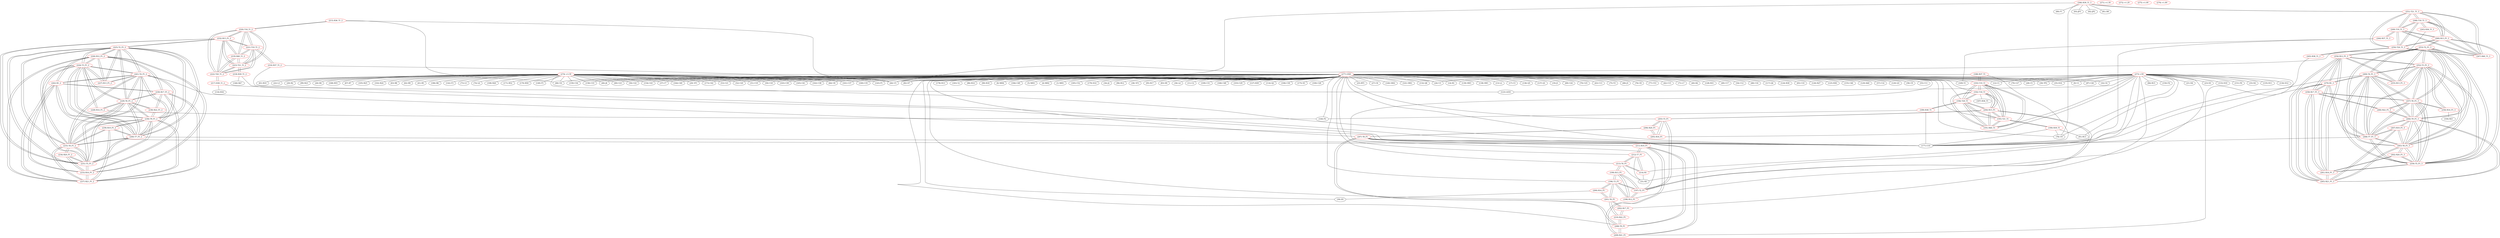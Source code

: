 graph {
	188 [label="(188) R37_T1" color=red]
	44 [label="(44) U5"]
	177 [label="(177) U10"]
	193 [label="(193) T19_T1"]
	189 [label="(189) R38_T1" color=red]
	177 [label="(177) U10"]
	144 [label="(144) P2"]
	194 [label="(194) T20_T1"]
	190 [label="(190) R39_T1" color=red]
	78 [label="(78) U9"]
	91 [label="(91) R13"]
	177 [label="(177) U10"]
	195 [label="(195) T21_T1"]
	191 [label="(191) R40_T1" color=red]
	204 [label="(204) R15_P1"]
	192 [label="(192) T18_T1"]
	195 [label="(195) T21_T1"]
	194 [label="(194) T20_T1"]
	193 [label="(193) T19_T1"]
	192 [label="(192) T18_T1" color=red]
	187 [label="(187) R36_T1"]
	204 [label="(204) R15_P1"]
	195 [label="(195) T21_T1"]
	194 [label="(194) T20_T1"]
	193 [label="(193) T19_T1"]
	191 [label="(191) R40_T1"]
	193 [label="(193) T19_T1" color=red]
	188 [label="(188) R37_T1"]
	204 [label="(204) R15_P1"]
	192 [label="(192) T18_T1"]
	195 [label="(195) T21_T1"]
	194 [label="(194) T20_T1"]
	191 [label="(191) R40_T1"]
	194 [label="(194) T20_T1" color=red]
	189 [label="(189) R38_T1"]
	204 [label="(204) R15_P1"]
	192 [label="(192) T18_T1"]
	195 [label="(195) T21_T1"]
	193 [label="(193) T19_T1"]
	191 [label="(191) R40_T1"]
	195 [label="(195) T21_T1" color=red]
	190 [label="(190) R39_T1"]
	204 [label="(204) R15_P1"]
	192 [label="(192) T18_T1"]
	194 [label="(194) T20_T1"]
	193 [label="(193) T19_T1"]
	191 [label="(191) R40_T1"]
	196 [label="(196) T3_P1" color=red]
	200 [label="(200) R14_P1"]
	201 [label="(201) T6_P1"]
	199 [label="(199) R13_P1"]
	198 [label="(198) R12_P1"]
	197 [label="(197) T2_P1"]
	197 [label="(197) T2_P1" color=red]
	199 [label="(199) R13_P1"]
	196 [label="(196) T3_P1"]
	198 [label="(198) R12_P1"]
	203 [label="(203) T5_P1"]
	204 [label="(204) R15_P1"]
	198 [label="(198) R12_P1" color=red]
	199 [label="(199) R13_P1"]
	196 [label="(196) T3_P1"]
	197 [label="(197) T2_P1"]
	199 [label="(199) R13_P1" color=red]
	213 [label="(213) T4_P1"]
	196 [label="(196) T3_P1"]
	198 [label="(198) R12_P1"]
	197 [label="(197) T2_P1"]
	200 [label="(200) R14_P1" color=red]
	39 [label="(39) D5"]
	196 [label="(196) T3_P1"]
	201 [label="(201) T6_P1"]
	201 [label="(201) T6_P1" color=red]
	200 [label="(200) R14_P1"]
	196 [label="(196) T3_P1"]
	210 [label="(210) R22_P1"]
	202 [label="(202) R17_P1"]
	202 [label="(202) R17_P1" color=red]
	210 [label="(210) R22_P1"]
	201 [label="(201) T6_P1"]
	203 [label="(203) T5_P1" color=red]
	197 [label="(197) T2_P1"]
	204 [label="(204) R15_P1"]
	205 [label="(205) R16_P1"]
	206 [label="(206) R20_P1"]
	204 [label="(204) R15_P1" color=red]
	192 [label="(192) T18_T1"]
	195 [label="(195) T21_T1"]
	194 [label="(194) T20_T1"]
	193 [label="(193) T19_T1"]
	191 [label="(191) R40_T1"]
	197 [label="(197) T2_P1"]
	203 [label="(203) T5_P1"]
	205 [label="(205) R16_P1" color=red]
	203 [label="(203) T5_P1"]
	206 [label="(206) R20_P1"]
	206 [label="(206) R20_P1" color=red]
	207 [label="(207) T8_P1"]
	205 [label="(205) R16_P1"]
	203 [label="(203) T5_P1"]
	207 [label="(207) T8_P1" color=red]
	208 [label="(208) T9_P1"]
	209 [label="(209) R21_P1"]
	211 [label="(211) R19_P1"]
	206 [label="(206) R20_P1"]
	208 [label="(208) T9_P1" color=red]
	210 [label="(210) R22_P1"]
	209 [label="(209) R21_P1"]
	207 [label="(207) T8_P1"]
	211 [label="(211) R19_P1"]
	209 [label="(209) R21_P1" color=red]
	208 [label="(208) T9_P1"]
	207 [label="(207) T8_P1"]
	211 [label="(211) R19_P1"]
	210 [label="(210) R22_P1" color=red]
	208 [label="(208) T9_P1"]
	201 [label="(201) T6_P1"]
	202 [label="(202) R17_P1"]
	211 [label="(211) R19_P1" color=red]
	208 [label="(208) T9_P1"]
	209 [label="(209) R21_P1"]
	207 [label="(207) T8_P1"]
	212 [label="(212) T7_P1"]
	212 [label="(212) T7_P1" color=red]
	214 [label="(214) R1"]
	213 [label="(213) T4_P1"]
	31 [label="(31) R3"]
	211 [label="(211) R19_P1"]
	213 [label="(213) T4_P1" color=red]
	199 [label="(199) R13_P1"]
	214 [label="(214) R1"]
	212 [label="(212) T7_P1"]
	31 [label="(31) R3"]
	214 [label="(214) R1" color=red]
	213 [label="(213) T4_P1"]
	212 [label="(212) T7_P1"]
	31 [label="(31) R3"]
	215 [label="(215) R36_T1_2" color=red]
	44 [label="(44) U5"]
	66 [label="(66) U6"]
	220 [label="(220) T18_T1_2"]
	216 [label="(216) R37_T1_2" color=red]
	177 [label="(177) U10"]
	143 [label="(143) P1"]
	221 [label="(221) T19_T1_2"]
	217 [label="(217) R38_T1_2" color=red]
	123 [label="(123) LED1"]
	116 [label="(116) R34"]
	222 [label="(222) T20_T1_2"]
	218 [label="(218) R39_T1_2" color=red]
	146 [label="(146) R47"]
	177 [label="(177) U10"]
	223 [label="(223) T21_T1_2"]
	219 [label="(219) R40_T1_2" color=red]
	232 [label="(232) R15_P1_2"]
	220 [label="(220) T18_T1_2"]
	223 [label="(223) T21_T1_2"]
	222 [label="(222) T20_T1_2"]
	221 [label="(221) T19_T1_2"]
	220 [label="(220) T18_T1_2" color=red]
	222 [label="(222) T20_T1_2"]
	221 [label="(221) T19_T1_2"]
	223 [label="(223) T21_T1_2"]
	215 [label="(215) R36_T1_2"]
	232 [label="(232) R15_P1_2"]
	219 [label="(219) R40_T1_2"]
	221 [label="(221) T19_T1_2" color=red]
	222 [label="(222) T20_T1_2"]
	220 [label="(220) T18_T1_2"]
	223 [label="(223) T21_T1_2"]
	216 [label="(216) R37_T1_2"]
	232 [label="(232) R15_P1_2"]
	219 [label="(219) R40_T1_2"]
	222 [label="(222) T20_T1_2" color=red]
	221 [label="(221) T19_T1_2"]
	220 [label="(220) T18_T1_2"]
	223 [label="(223) T21_T1_2"]
	217 [label="(217) R38_T1_2"]
	232 [label="(232) R15_P1_2"]
	219 [label="(219) R40_T1_2"]
	223 [label="(223) T21_T1_2" color=red]
	222 [label="(222) T20_T1_2"]
	221 [label="(221) T19_T1_2"]
	220 [label="(220) T18_T1_2"]
	218 [label="(218) R39_T1_2"]
	232 [label="(232) R15_P1_2"]
	219 [label="(219) R40_T1_2"]
	224 [label="(224) T3_P1_2" color=red]
	241 [label="(241) T4_P1_2"]
	240 [label="(240) T7_P1_2"]
	231 [label="(231) T5_P1_2"]
	236 [label="(236) T9_P1_2"]
	235 [label="(235) T8_P1_2"]
	229 [label="(229) T6_P1_2"]
	225 [label="(225) T2_P1_2"]
	228 [label="(228) R14_P1_2"]
	227 [label="(227) R13_P1_2"]
	226 [label="(226) R12_P1_2"]
	225 [label="(225) T2_P1_2" color=red]
	224 [label="(224) T3_P1_2"]
	241 [label="(241) T4_P1_2"]
	240 [label="(240) T7_P1_2"]
	231 [label="(231) T5_P1_2"]
	236 [label="(236) T9_P1_2"]
	235 [label="(235) T8_P1_2"]
	229 [label="(229) T6_P1_2"]
	227 [label="(227) R13_P1_2"]
	226 [label="(226) R12_P1_2"]
	232 [label="(232) R15_P1_2"]
	226 [label="(226) R12_P1_2" color=red]
	237 [label="(237) R21_P1_2"]
	233 [label="(233) R16_P1_2"]
	230 [label="(230) R17_P1_2"]
	242 [label="(242) R1_2"]
	227 [label="(227) R13_P1_2"]
	224 [label="(224) T3_P1_2"]
	225 [label="(225) T2_P1_2"]
	227 [label="(227) R13_P1_2" color=red]
	241 [label="(241) T4_P1_2"]
	224 [label="(224) T3_P1_2"]
	226 [label="(226) R12_P1_2"]
	225 [label="(225) T2_P1_2"]
	228 [label="(228) R14_P1_2" color=red]
	144 [label="(144) P2"]
	224 [label="(224) T3_P1_2"]
	229 [label="(229) T6_P1_2"]
	229 [label="(229) T6_P1_2" color=red]
	224 [label="(224) T3_P1_2"]
	241 [label="(241) T4_P1_2"]
	240 [label="(240) T7_P1_2"]
	231 [label="(231) T5_P1_2"]
	236 [label="(236) T9_P1_2"]
	235 [label="(235) T8_P1_2"]
	225 [label="(225) T2_P1_2"]
	228 [label="(228) R14_P1_2"]
	238 [label="(238) R22_P1_2"]
	230 [label="(230) R17_P1_2"]
	230 [label="(230) R17_P1_2" color=red]
	237 [label="(237) R21_P1_2"]
	233 [label="(233) R16_P1_2"]
	226 [label="(226) R12_P1_2"]
	242 [label="(242) R1_2"]
	238 [label="(238) R22_P1_2"]
	229 [label="(229) T6_P1_2"]
	231 [label="(231) T5_P1_2" color=red]
	224 [label="(224) T3_P1_2"]
	241 [label="(241) T4_P1_2"]
	240 [label="(240) T7_P1_2"]
	236 [label="(236) T9_P1_2"]
	235 [label="(235) T8_P1_2"]
	229 [label="(229) T6_P1_2"]
	225 [label="(225) T2_P1_2"]
	232 [label="(232) R15_P1_2"]
	233 [label="(233) R16_P1_2"]
	234 [label="(234) R20_P1_2"]
	232 [label="(232) R15_P1_2" color=red]
	220 [label="(220) T18_T1_2"]
	223 [label="(223) T21_T1_2"]
	222 [label="(222) T20_T1_2"]
	221 [label="(221) T19_T1_2"]
	219 [label="(219) R40_T1_2"]
	225 [label="(225) T2_P1_2"]
	231 [label="(231) T5_P1_2"]
	233 [label="(233) R16_P1_2" color=red]
	237 [label="(237) R21_P1_2"]
	226 [label="(226) R12_P1_2"]
	230 [label="(230) R17_P1_2"]
	242 [label="(242) R1_2"]
	231 [label="(231) T5_P1_2"]
	234 [label="(234) R20_P1_2"]
	234 [label="(234) R20_P1_2" color=red]
	235 [label="(235) T8_P1_2"]
	233 [label="(233) R16_P1_2"]
	231 [label="(231) T5_P1_2"]
	235 [label="(235) T8_P1_2" color=red]
	224 [label="(224) T3_P1_2"]
	241 [label="(241) T4_P1_2"]
	240 [label="(240) T7_P1_2"]
	231 [label="(231) T5_P1_2"]
	236 [label="(236) T9_P1_2"]
	229 [label="(229) T6_P1_2"]
	225 [label="(225) T2_P1_2"]
	237 [label="(237) R21_P1_2"]
	239 [label="(239) R19_P1_2"]
	234 [label="(234) R20_P1_2"]
	236 [label="(236) T9_P1_2" color=red]
	238 [label="(238) R22_P1_2"]
	224 [label="(224) T3_P1_2"]
	241 [label="(241) T4_P1_2"]
	240 [label="(240) T7_P1_2"]
	231 [label="(231) T5_P1_2"]
	235 [label="(235) T8_P1_2"]
	229 [label="(229) T6_P1_2"]
	225 [label="(225) T2_P1_2"]
	237 [label="(237) R21_P1_2"]
	239 [label="(239) R19_P1_2"]
	237 [label="(237) R21_P1_2" color=red]
	233 [label="(233) R16_P1_2"]
	226 [label="(226) R12_P1_2"]
	230 [label="(230) R17_P1_2"]
	242 [label="(242) R1_2"]
	236 [label="(236) T9_P1_2"]
	235 [label="(235) T8_P1_2"]
	239 [label="(239) R19_P1_2"]
	238 [label="(238) R22_P1_2" color=red]
	236 [label="(236) T9_P1_2"]
	229 [label="(229) T6_P1_2"]
	230 [label="(230) R17_P1_2"]
	239 [label="(239) R19_P1_2" color=red]
	236 [label="(236) T9_P1_2"]
	237 [label="(237) R21_P1_2"]
	235 [label="(235) T8_P1_2"]
	240 [label="(240) T7_P1_2"]
	240 [label="(240) T7_P1_2" color=red]
	224 [label="(224) T3_P1_2"]
	241 [label="(241) T4_P1_2"]
	231 [label="(231) T5_P1_2"]
	236 [label="(236) T9_P1_2"]
	235 [label="(235) T8_P1_2"]
	229 [label="(229) T6_P1_2"]
	225 [label="(225) T2_P1_2"]
	242 [label="(242) R1_2"]
	177 [label="(177) U10"]
	239 [label="(239) R19_P1_2"]
	241 [label="(241) T4_P1_2" color=red]
	224 [label="(224) T3_P1_2"]
	240 [label="(240) T7_P1_2"]
	231 [label="(231) T5_P1_2"]
	236 [label="(236) T9_P1_2"]
	235 [label="(235) T8_P1_2"]
	229 [label="(229) T6_P1_2"]
	225 [label="(225) T2_P1_2"]
	227 [label="(227) R13_P1_2"]
	242 [label="(242) R1_2"]
	177 [label="(177) U10"]
	242 [label="(242) R1_2" color=red]
	241 [label="(241) T4_P1_2"]
	240 [label="(240) T7_P1_2"]
	177 [label="(177) U10"]
	237 [label="(237) R21_P1_2"]
	233 [label="(233) R16_P1_2"]
	226 [label="(226) R12_P1_2"]
	230 [label="(230) R17_P1_2"]
	243 [label="(243) R36_T1_3" color=red]
	44 [label="(44) U5"]
	248 [label="(248) T18_T1_3"]
	244 [label="(244) R37_T1_3" color=red]
	177 [label="(177) U10"]
	169 [label="(169) Y1"]
	249 [label="(249) T19_T1_3"]
	245 [label="(245) R38_T1_3" color=red]
	177 [label="(177) U10"]
	250 [label="(250) T20_T1_3"]
	246 [label="(246) R39_T1_3" color=red]
	78 [label="(78) U9"]
	89 [label="(89) F1"]
	82 [label="(82) D7"]
	93 [label="(93) JP3"]
	92 [label="(92) JP2"]
	81 [label="(81) D8"]
	251 [label="(251) T21_T1_3"]
	247 [label="(247) R40_T1_3" color=red]
	260 [label="(260) R15_P1_3"]
	248 [label="(248) T18_T1_3"]
	251 [label="(251) T21_T1_3"]
	250 [label="(250) T20_T1_3"]
	249 [label="(249) T19_T1_3"]
	248 [label="(248) T18_T1_3" color=red]
	250 [label="(250) T20_T1_3"]
	249 [label="(249) T19_T1_3"]
	251 [label="(251) T21_T1_3"]
	243 [label="(243) R36_T1_3"]
	260 [label="(260) R15_P1_3"]
	247 [label="(247) R40_T1_3"]
	249 [label="(249) T19_T1_3" color=red]
	250 [label="(250) T20_T1_3"]
	248 [label="(248) T18_T1_3"]
	251 [label="(251) T21_T1_3"]
	244 [label="(244) R37_T1_3"]
	260 [label="(260) R15_P1_3"]
	247 [label="(247) R40_T1_3"]
	250 [label="(250) T20_T1_3" color=red]
	249 [label="(249) T19_T1_3"]
	248 [label="(248) T18_T1_3"]
	251 [label="(251) T21_T1_3"]
	245 [label="(245) R38_T1_3"]
	260 [label="(260) R15_P1_3"]
	247 [label="(247) R40_T1_3"]
	251 [label="(251) T21_T1_3" color=red]
	250 [label="(250) T20_T1_3"]
	249 [label="(249) T19_T1_3"]
	248 [label="(248) T18_T1_3"]
	246 [label="(246) R39_T1_3"]
	260 [label="(260) R15_P1_3"]
	247 [label="(247) R40_T1_3"]
	252 [label="(252) T3_P1_3" color=red]
	269 [label="(269) T4_P1_3"]
	268 [label="(268) T7_P1_3"]
	259 [label="(259) T5_P1_3"]
	264 [label="(264) T9_P1_3"]
	263 [label="(263) T8_P1_3"]
	257 [label="(257) T6_P1_3"]
	253 [label="(253) T2_P1_3"]
	256 [label="(256) R14_P1_3"]
	255 [label="(255) R13_P1_3"]
	254 [label="(254) R12_P1_3"]
	253 [label="(253) T2_P1_3" color=red]
	252 [label="(252) T3_P1_3"]
	269 [label="(269) T4_P1_3"]
	268 [label="(268) T7_P1_3"]
	259 [label="(259) T5_P1_3"]
	264 [label="(264) T9_P1_3"]
	263 [label="(263) T8_P1_3"]
	257 [label="(257) T6_P1_3"]
	255 [label="(255) R13_P1_3"]
	254 [label="(254) R12_P1_3"]
	260 [label="(260) R15_P1_3"]
	254 [label="(254) R12_P1_3" color=red]
	265 [label="(265) R21_P1_3"]
	261 [label="(261) R16_P1_3"]
	258 [label="(258) R17_P1_3"]
	270 [label="(270) R1_3"]
	255 [label="(255) R13_P1_3"]
	252 [label="(252) T3_P1_3"]
	253 [label="(253) T2_P1_3"]
	255 [label="(255) R13_P1_3" color=red]
	269 [label="(269) T4_P1_3"]
	252 [label="(252) T3_P1_3"]
	254 [label="(254) R12_P1_3"]
	253 [label="(253) T2_P1_3"]
	256 [label="(256) R14_P1_3" color=red]
	104 [label="(104) R21"]
	252 [label="(252) T3_P1_3"]
	257 [label="(257) T6_P1_3"]
	257 [label="(257) T6_P1_3" color=red]
	252 [label="(252) T3_P1_3"]
	269 [label="(269) T4_P1_3"]
	268 [label="(268) T7_P1_3"]
	259 [label="(259) T5_P1_3"]
	264 [label="(264) T9_P1_3"]
	263 [label="(263) T8_P1_3"]
	253 [label="(253) T2_P1_3"]
	256 [label="(256) R14_P1_3"]
	266 [label="(266) R22_P1_3"]
	258 [label="(258) R17_P1_3"]
	258 [label="(258) R17_P1_3" color=red]
	265 [label="(265) R21_P1_3"]
	261 [label="(261) R16_P1_3"]
	254 [label="(254) R12_P1_3"]
	270 [label="(270) R1_3"]
	266 [label="(266) R22_P1_3"]
	257 [label="(257) T6_P1_3"]
	259 [label="(259) T5_P1_3" color=red]
	252 [label="(252) T3_P1_3"]
	269 [label="(269) T4_P1_3"]
	268 [label="(268) T7_P1_3"]
	264 [label="(264) T9_P1_3"]
	263 [label="(263) T8_P1_3"]
	257 [label="(257) T6_P1_3"]
	253 [label="(253) T2_P1_3"]
	260 [label="(260) R15_P1_3"]
	261 [label="(261) R16_P1_3"]
	262 [label="(262) R20_P1_3"]
	260 [label="(260) R15_P1_3" color=red]
	248 [label="(248) T18_T1_3"]
	251 [label="(251) T21_T1_3"]
	250 [label="(250) T20_T1_3"]
	249 [label="(249) T19_T1_3"]
	247 [label="(247) R40_T1_3"]
	253 [label="(253) T2_P1_3"]
	259 [label="(259) T5_P1_3"]
	261 [label="(261) R16_P1_3" color=red]
	265 [label="(265) R21_P1_3"]
	254 [label="(254) R12_P1_3"]
	258 [label="(258) R17_P1_3"]
	270 [label="(270) R1_3"]
	259 [label="(259) T5_P1_3"]
	262 [label="(262) R20_P1_3"]
	262 [label="(262) R20_P1_3" color=red]
	263 [label="(263) T8_P1_3"]
	261 [label="(261) R16_P1_3"]
	259 [label="(259) T5_P1_3"]
	263 [label="(263) T8_P1_3" color=red]
	252 [label="(252) T3_P1_3"]
	269 [label="(269) T4_P1_3"]
	268 [label="(268) T7_P1_3"]
	259 [label="(259) T5_P1_3"]
	264 [label="(264) T9_P1_3"]
	257 [label="(257) T6_P1_3"]
	253 [label="(253) T2_P1_3"]
	265 [label="(265) R21_P1_3"]
	267 [label="(267) R19_P1_3"]
	262 [label="(262) R20_P1_3"]
	264 [label="(264) T9_P1_3" color=red]
	266 [label="(266) R22_P1_3"]
	252 [label="(252) T3_P1_3"]
	269 [label="(269) T4_P1_3"]
	268 [label="(268) T7_P1_3"]
	259 [label="(259) T5_P1_3"]
	263 [label="(263) T8_P1_3"]
	257 [label="(257) T6_P1_3"]
	253 [label="(253) T2_P1_3"]
	265 [label="(265) R21_P1_3"]
	267 [label="(267) R19_P1_3"]
	265 [label="(265) R21_P1_3" color=red]
	261 [label="(261) R16_P1_3"]
	254 [label="(254) R12_P1_3"]
	258 [label="(258) R17_P1_3"]
	270 [label="(270) R1_3"]
	264 [label="(264) T9_P1_3"]
	263 [label="(263) T8_P1_3"]
	267 [label="(267) R19_P1_3"]
	266 [label="(266) R22_P1_3" color=red]
	264 [label="(264) T9_P1_3"]
	257 [label="(257) T6_P1_3"]
	258 [label="(258) R17_P1_3"]
	267 [label="(267) R19_P1_3" color=red]
	264 [label="(264) T9_P1_3"]
	265 [label="(265) R21_P1_3"]
	263 [label="(263) T8_P1_3"]
	268 [label="(268) T7_P1_3"]
	268 [label="(268) T7_P1_3" color=red]
	252 [label="(252) T3_P1_3"]
	269 [label="(269) T4_P1_3"]
	259 [label="(259) T5_P1_3"]
	264 [label="(264) T9_P1_3"]
	263 [label="(263) T8_P1_3"]
	257 [label="(257) T6_P1_3"]
	253 [label="(253) T2_P1_3"]
	270 [label="(270) R1_3"]
	177 [label="(177) U10"]
	267 [label="(267) R19_P1_3"]
	269 [label="(269) T4_P1_3" color=red]
	252 [label="(252) T3_P1_3"]
	268 [label="(268) T7_P1_3"]
	259 [label="(259) T5_P1_3"]
	264 [label="(264) T9_P1_3"]
	263 [label="(263) T8_P1_3"]
	257 [label="(257) T6_P1_3"]
	253 [label="(253) T2_P1_3"]
	255 [label="(255) R13_P1_3"]
	270 [label="(270) R1_3"]
	177 [label="(177) U10"]
	270 [label="(270) R1_3" color=red]
	269 [label="(269) T4_P1_3"]
	268 [label="(268) T7_P1_3"]
	177 [label="(177) U10"]
	265 [label="(265) R21_P1_3"]
	261 [label="(261) R16_P1_3"]
	254 [label="(254) R12_P1_3"]
	258 [label="(258) R17_P1_3"]
	271 [label="(271) +1.5V" color=red]
	272 [label="(272) +1.2V" color=red]
	273 [label="(273) +5V" color=red]
	9 [label="(9) U1"]
	133 [label="(133) D10"]
	151 [label="(151) F6"]
	33 [label="(33) D2"]
	32 [label="(32) C4"]
	31 [label="(31) R3"]
	135 [label="(135) D11"]
	123 [label="(123) LED1"]
	134 [label="(134) D12"]
	91 [label="(91) R13"]
	12 [label="(12) C1"]
	78 [label="(78) U9"]
	79 [label="(79) C27"]
	28 [label="(28) C5"]
	84 [label="(84) R15"]
	35 [label="(35) D16"]
	87 [label="(87) C26"]
	150 [label="(150) F4"]
	21 [label="(21) D4"]
	30 [label="(30) TP2"]
	24 [label="(24) U3"]
	23 [label="(23) D3"]
	191 [label="(191) R40_T1"]
	209 [label="(209) R21_P1"]
	205 [label="(205) R16_P1"]
	198 [label="(198) R12_P1"]
	202 [label="(202) R17_P1"]
	214 [label="(214) R1"]
	274 [label="(274) +3.3V" color=red]
	149 [label="(149) F5"]
	60 [label="(60) C23"]
	56 [label="(56) C22"]
	154 [label="(154) C43"]
	61 [label="(61) R10"]
	163 [label="(163) C39"]
	177 [label="(177) U10"]
	22 [label="(22) L3"]
	20 [label="(20) R2"]
	37 [label="(37) C7"]
	99 [label="(99) R23"]
	26 [label="(26) D6"]
	24 [label="(24) U3"]
	108 [label="(108) R26"]
	164 [label="(164) C40"]
	29 [label="(29) TP1"]
	168 [label="(168) R55"]
	173 [label="(173) C42"]
	66 [label="(66) U6"]
	53 [label="(53) C21"]
	52 [label="(52) C20"]
	67 [label="(67) R7"]
	51 [label="(51) C19"]
	50 [label="(50) C18"]
	105 [label="(105) R25"]
	165 [label="(165) C41"]
	162 [label="(162) C38"]
	102 [label="(102) R24"]
	64 [label="(64) U8"]
	161 [label="(161) C37"]
	160 [label="(160) C35"]
	159 [label="(159) C34"]
	158 [label="(158) C33"]
	63 [label="(63) R8"]
	62 [label="(62) R9"]
	41 [label="(41) R5"]
	44 [label="(44) U5"]
	46 [label="(46) J4"]
	186 [label="(186) R6"]
	142 [label="(142) F3"]
	73 [label="(73) L5"]
	74 [label="(74) L6"]
	171 [label="(171) R52"]
	170 [label="(170) R50"]
	275 [label="(275) +1.0V" color=red]
	276 [label="(276) +1.8V" color=red]
	277 [label="(277) GND" color=red]
	11 [label="(11) C2"]
	109 [label="(109) C31"]
	166 [label="(166) C48"]
	164 [label="(164) C40"]
	165 [label="(165) C41"]
	162 [label="(162) C38"]
	161 [label="(161) C37"]
	103 [label="(103) C29"]
	64 [label="(64) U8"]
	127 [label="(127) R39"]
	160 [label="(160) C35"]
	114 [label="(114) Q2"]
	106 [label="(106) C30"]
	175 [label="(175) S5"]
	100 [label="(100) C28"]
	163 [label="(163) C39"]
	25 [label="(25) BT1"]
	24 [label="(24) U3"]
	27 [label="(27) C6"]
	177 [label="(177) U10"]
	30 [label="(30) TP2"]
	28 [label="(28) C5"]
	29 [label="(29) TP1"]
	144 [label="(144) P2"]
	140 [label="(140) SW4"]
	141 [label="(141) SW2"]
	132 [label="(132) Q6"]
	9 [label="(9) U1"]
	14 [label="(14) R1"]
	139 [label="(139) SW3"]
	138 [label="(138) SW1"]
	13 [label="(13) L2"]
	12 [label="(12) C1"]
	17 [label="(17) C3"]
	173 [label="(173) C42"]
	136 [label="(136) Q5"]
	137 [label="(137) Q1"]
	19 [label="(19) J1"]
	69 [label="(69) C24"]
	70 [label="(70) C25"]
	44 [label="(44) U5"]
	43 [label="(43) C13"]
	75 [label="(75) Y3"]
	68 [label="(68) J3"]
	169 [label="(169) Y1"]
	76 [label="(76) C8"]
	77 [label="(77) C53"]
	42 [label="(42) C15"]
	46 [label="(46) J4"]
	71 [label="(71) L7"]
	40 [label="(40) R4"]
	66 [label="(66) U6"]
	53 [label="(53) C21"]
	52 [label="(52) C20"]
	128 [label="(128) R31"]
	51 [label="(51) C19"]
	50 [label="(50) C18"]
	49 [label="(49) C17"]
	54 [label="(54) C12"]
	48 [label="(48) C16"]
	117 [label="(117) Q4"]
	124 [label="(124) R30"]
	65 [label="(65) C10"]
	126 [label="(126) R27"]
	158 [label="(158) C33"]
	125 [label="(125) R36"]
	60 [label="(60) C23"]
	155 [label="(155) C46"]
	129 [label="(129) R40"]
	57 [label="(57) C14"]
	120 [label="(120) Q3"]
	58 [label="(58) C9"]
	159 [label="(159) C34"]
	154 [label="(154) C43"]
	56 [label="(56) C22"]
	55 [label="(55) C11"]
	143 [label="(143) P1"]
	178 [label="(178) D13"]
	183 [label="(183) Y2"]
	78 [label="(78) U9"]
	79 [label="(79) C27"]
	82 [label="(82) D7"]
	86 [label="(86) R14"]
	87 [label="(87) C26"]
	90 [label="(90) R18"]
	6 [label="(6) MH4"]
	184 [label="(184) C49"]
	5 [label="(5) MH3"]
	4 [label="(4) MH2"]
	1 [label="(1) MH1"]
	185 [label="(185) C52"]
	179 [label="(179) D14"]
	35 [label="(35) D16"]
	34 [label="(34) J2"]
	96 [label="(96) R12"]
	32 [label="(32) C4"]
	38 [label="(38) TP3"]
	39 [label="(39) D5"]
	37 [label="(37) C7"]
	95 [label="(95) R17"]
	83 [label="(83) D9"]
	36 [label="(36) L4"]
	194 [label="(194) T20_T1"]
	193 [label="(193) T19_T1"]
	192 [label="(192) T18_T1"]
	195 [label="(195) T21_T1"]
	196 [label="(196) T3_P1"]
	213 [label="(213) T4_P1"]
	212 [label="(212) T7_P1"]
	203 [label="(203) T5_P1"]
	208 [label="(208) T9_P1"]
	207 [label="(207) T8_P1"]
	201 [label="(201) T6_P1"]
	197 [label="(197) T2_P1"]
	188 -- 44
	188 -- 177
	188 -- 193
	189 -- 177
	189 -- 144
	189 -- 194
	190 -- 78
	190 -- 91
	190 -- 177
	190 -- 195
	191 -- 204
	191 -- 192
	191 -- 195
	191 -- 194
	191 -- 193
	192 -- 187
	192 -- 204
	192 -- 195
	192 -- 194
	192 -- 193
	192 -- 191
	193 -- 188
	193 -- 204
	193 -- 192
	193 -- 195
	193 -- 194
	193 -- 191
	194 -- 189
	194 -- 204
	194 -- 192
	194 -- 195
	194 -- 193
	194 -- 191
	195 -- 190
	195 -- 204
	195 -- 192
	195 -- 194
	195 -- 193
	195 -- 191
	196 -- 200
	196 -- 201
	196 -- 199
	196 -- 198
	196 -- 197
	197 -- 199
	197 -- 196
	197 -- 198
	197 -- 203
	197 -- 204
	198 -- 199
	198 -- 196
	198 -- 197
	199 -- 213
	199 -- 196
	199 -- 198
	199 -- 197
	200 -- 39
	200 -- 196
	200 -- 201
	201 -- 200
	201 -- 196
	201 -- 210
	201 -- 202
	202 -- 210
	202 -- 201
	203 -- 197
	203 -- 204
	203 -- 205
	203 -- 206
	204 -- 192
	204 -- 195
	204 -- 194
	204 -- 193
	204 -- 191
	204 -- 197
	204 -- 203
	205 -- 203
	205 -- 206
	206 -- 207
	206 -- 205
	206 -- 203
	207 -- 208
	207 -- 209
	207 -- 211
	207 -- 206
	208 -- 210
	208 -- 209
	208 -- 207
	208 -- 211
	209 -- 208
	209 -- 207
	209 -- 211
	210 -- 208
	210 -- 201
	210 -- 202
	211 -- 208
	211 -- 209
	211 -- 207
	211 -- 212
	212 -- 214
	212 -- 213
	212 -- 31
	212 -- 211
	213 -- 199
	213 -- 214
	213 -- 212
	213 -- 31
	214 -- 213
	214 -- 212
	214 -- 31
	215 -- 44
	215 -- 66
	215 -- 220
	216 -- 177
	216 -- 143
	216 -- 221
	217 -- 123
	217 -- 116
	217 -- 222
	218 -- 146
	218 -- 177
	218 -- 223
	219 -- 232
	219 -- 220
	219 -- 223
	219 -- 222
	219 -- 221
	220 -- 222
	220 -- 221
	220 -- 223
	220 -- 215
	220 -- 232
	220 -- 219
	221 -- 222
	221 -- 220
	221 -- 223
	221 -- 216
	221 -- 232
	221 -- 219
	222 -- 221
	222 -- 220
	222 -- 223
	222 -- 217
	222 -- 232
	222 -- 219
	223 -- 222
	223 -- 221
	223 -- 220
	223 -- 218
	223 -- 232
	223 -- 219
	224 -- 241
	224 -- 240
	224 -- 231
	224 -- 236
	224 -- 235
	224 -- 229
	224 -- 225
	224 -- 228
	224 -- 227
	224 -- 226
	225 -- 224
	225 -- 241
	225 -- 240
	225 -- 231
	225 -- 236
	225 -- 235
	225 -- 229
	225 -- 227
	225 -- 226
	225 -- 232
	226 -- 237
	226 -- 233
	226 -- 230
	226 -- 242
	226 -- 227
	226 -- 224
	226 -- 225
	227 -- 241
	227 -- 224
	227 -- 226
	227 -- 225
	228 -- 144
	228 -- 224
	228 -- 229
	229 -- 224
	229 -- 241
	229 -- 240
	229 -- 231
	229 -- 236
	229 -- 235
	229 -- 225
	229 -- 228
	229 -- 238
	229 -- 230
	230 -- 237
	230 -- 233
	230 -- 226
	230 -- 242
	230 -- 238
	230 -- 229
	231 -- 224
	231 -- 241
	231 -- 240
	231 -- 236
	231 -- 235
	231 -- 229
	231 -- 225
	231 -- 232
	231 -- 233
	231 -- 234
	232 -- 220
	232 -- 223
	232 -- 222
	232 -- 221
	232 -- 219
	232 -- 225
	232 -- 231
	233 -- 237
	233 -- 226
	233 -- 230
	233 -- 242
	233 -- 231
	233 -- 234
	234 -- 235
	234 -- 233
	234 -- 231
	235 -- 224
	235 -- 241
	235 -- 240
	235 -- 231
	235 -- 236
	235 -- 229
	235 -- 225
	235 -- 237
	235 -- 239
	235 -- 234
	236 -- 238
	236 -- 224
	236 -- 241
	236 -- 240
	236 -- 231
	236 -- 235
	236 -- 229
	236 -- 225
	236 -- 237
	236 -- 239
	237 -- 233
	237 -- 226
	237 -- 230
	237 -- 242
	237 -- 236
	237 -- 235
	237 -- 239
	238 -- 236
	238 -- 229
	238 -- 230
	239 -- 236
	239 -- 237
	239 -- 235
	239 -- 240
	240 -- 224
	240 -- 241
	240 -- 231
	240 -- 236
	240 -- 235
	240 -- 229
	240 -- 225
	240 -- 242
	240 -- 177
	240 -- 239
	241 -- 224
	241 -- 240
	241 -- 231
	241 -- 236
	241 -- 235
	241 -- 229
	241 -- 225
	241 -- 227
	241 -- 242
	241 -- 177
	242 -- 241
	242 -- 240
	242 -- 177
	242 -- 237
	242 -- 233
	242 -- 226
	242 -- 230
	243 -- 44
	243 -- 248
	244 -- 177
	244 -- 169
	244 -- 249
	245 -- 177
	245 -- 250
	246 -- 78
	246 -- 89
	246 -- 82
	246 -- 93
	246 -- 92
	246 -- 81
	246 -- 251
	247 -- 260
	247 -- 248
	247 -- 251
	247 -- 250
	247 -- 249
	248 -- 250
	248 -- 249
	248 -- 251
	248 -- 243
	248 -- 260
	248 -- 247
	249 -- 250
	249 -- 248
	249 -- 251
	249 -- 244
	249 -- 260
	249 -- 247
	250 -- 249
	250 -- 248
	250 -- 251
	250 -- 245
	250 -- 260
	250 -- 247
	251 -- 250
	251 -- 249
	251 -- 248
	251 -- 246
	251 -- 260
	251 -- 247
	252 -- 269
	252 -- 268
	252 -- 259
	252 -- 264
	252 -- 263
	252 -- 257
	252 -- 253
	252 -- 256
	252 -- 255
	252 -- 254
	253 -- 252
	253 -- 269
	253 -- 268
	253 -- 259
	253 -- 264
	253 -- 263
	253 -- 257
	253 -- 255
	253 -- 254
	253 -- 260
	254 -- 265
	254 -- 261
	254 -- 258
	254 -- 270
	254 -- 255
	254 -- 252
	254 -- 253
	255 -- 269
	255 -- 252
	255 -- 254
	255 -- 253
	256 -- 104
	256 -- 252
	256 -- 257
	257 -- 252
	257 -- 269
	257 -- 268
	257 -- 259
	257 -- 264
	257 -- 263
	257 -- 253
	257 -- 256
	257 -- 266
	257 -- 258
	258 -- 265
	258 -- 261
	258 -- 254
	258 -- 270
	258 -- 266
	258 -- 257
	259 -- 252
	259 -- 269
	259 -- 268
	259 -- 264
	259 -- 263
	259 -- 257
	259 -- 253
	259 -- 260
	259 -- 261
	259 -- 262
	260 -- 248
	260 -- 251
	260 -- 250
	260 -- 249
	260 -- 247
	260 -- 253
	260 -- 259
	261 -- 265
	261 -- 254
	261 -- 258
	261 -- 270
	261 -- 259
	261 -- 262
	262 -- 263
	262 -- 261
	262 -- 259
	263 -- 252
	263 -- 269
	263 -- 268
	263 -- 259
	263 -- 264
	263 -- 257
	263 -- 253
	263 -- 265
	263 -- 267
	263 -- 262
	264 -- 266
	264 -- 252
	264 -- 269
	264 -- 268
	264 -- 259
	264 -- 263
	264 -- 257
	264 -- 253
	264 -- 265
	264 -- 267
	265 -- 261
	265 -- 254
	265 -- 258
	265 -- 270
	265 -- 264
	265 -- 263
	265 -- 267
	266 -- 264
	266 -- 257
	266 -- 258
	267 -- 264
	267 -- 265
	267 -- 263
	267 -- 268
	268 -- 252
	268 -- 269
	268 -- 259
	268 -- 264
	268 -- 263
	268 -- 257
	268 -- 253
	268 -- 270
	268 -- 177
	268 -- 267
	269 -- 252
	269 -- 268
	269 -- 259
	269 -- 264
	269 -- 263
	269 -- 257
	269 -- 253
	269 -- 255
	269 -- 270
	269 -- 177
	270 -- 269
	270 -- 268
	270 -- 177
	270 -- 265
	270 -- 261
	270 -- 254
	270 -- 258
	273 -- 9
	273 -- 133
	273 -- 151
	273 -- 33
	273 -- 32
	273 -- 31
	273 -- 135
	273 -- 123
	273 -- 134
	273 -- 91
	273 -- 12
	273 -- 78
	273 -- 79
	273 -- 28
	273 -- 84
	273 -- 35
	273 -- 87
	273 -- 150
	273 -- 21
	273 -- 30
	273 -- 24
	273 -- 23
	273 -- 191
	273 -- 209
	273 -- 205
	273 -- 198
	273 -- 202
	273 -- 214
	274 -- 149
	274 -- 60
	274 -- 56
	274 -- 154
	274 -- 61
	274 -- 163
	274 -- 177
	274 -- 22
	274 -- 20
	274 -- 37
	274 -- 99
	274 -- 26
	274 -- 24
	274 -- 108
	274 -- 164
	274 -- 29
	274 -- 168
	274 -- 173
	274 -- 66
	274 -- 53
	274 -- 52
	274 -- 67
	274 -- 51
	274 -- 50
	274 -- 105
	274 -- 165
	274 -- 162
	274 -- 102
	274 -- 64
	274 -- 161
	274 -- 160
	274 -- 159
	274 -- 158
	274 -- 63
	274 -- 62
	274 -- 41
	274 -- 44
	274 -- 46
	274 -- 186
	274 -- 142
	274 -- 73
	274 -- 74
	274 -- 171
	274 -- 170
	277 -- 11
	277 -- 109
	277 -- 166
	277 -- 164
	277 -- 165
	277 -- 162
	277 -- 161
	277 -- 103
	277 -- 64
	277 -- 127
	277 -- 160
	277 -- 114
	277 -- 106
	277 -- 175
	277 -- 100
	277 -- 163
	277 -- 25
	277 -- 24
	277 -- 27
	277 -- 177
	277 -- 30
	277 -- 28
	277 -- 29
	277 -- 144
	277 -- 140
	277 -- 141
	277 -- 132
	277 -- 9
	277 -- 14
	277 -- 139
	277 -- 138
	277 -- 13
	277 -- 12
	277 -- 17
	277 -- 173
	277 -- 136
	277 -- 137
	277 -- 19
	277 -- 69
	277 -- 70
	277 -- 44
	277 -- 43
	277 -- 75
	277 -- 68
	277 -- 169
	277 -- 76
	277 -- 77
	277 -- 42
	277 -- 46
	277 -- 71
	277 -- 40
	277 -- 66
	277 -- 53
	277 -- 52
	277 -- 128
	277 -- 51
	277 -- 50
	277 -- 49
	277 -- 54
	277 -- 48
	277 -- 117
	277 -- 124
	277 -- 65
	277 -- 126
	277 -- 158
	277 -- 125
	277 -- 60
	277 -- 155
	277 -- 129
	277 -- 57
	277 -- 120
	277 -- 58
	277 -- 159
	277 -- 154
	277 -- 56
	277 -- 55
	277 -- 143
	277 -- 178
	277 -- 183
	277 -- 78
	277 -- 79
	277 -- 82
	277 -- 86
	277 -- 87
	277 -- 90
	277 -- 6
	277 -- 184
	277 -- 5
	277 -- 4
	277 -- 1
	277 -- 185
	277 -- 179
	277 -- 35
	277 -- 34
	277 -- 96
	277 -- 32
	277 -- 38
	277 -- 39
	277 -- 37
	277 -- 95
	277 -- 83
	277 -- 36
	277 -- 194
	277 -- 193
	277 -- 192
	277 -- 195
	277 -- 196
	277 -- 213
	277 -- 212
	277 -- 203
	277 -- 208
	277 -- 207
	277 -- 201
	277 -- 197
}